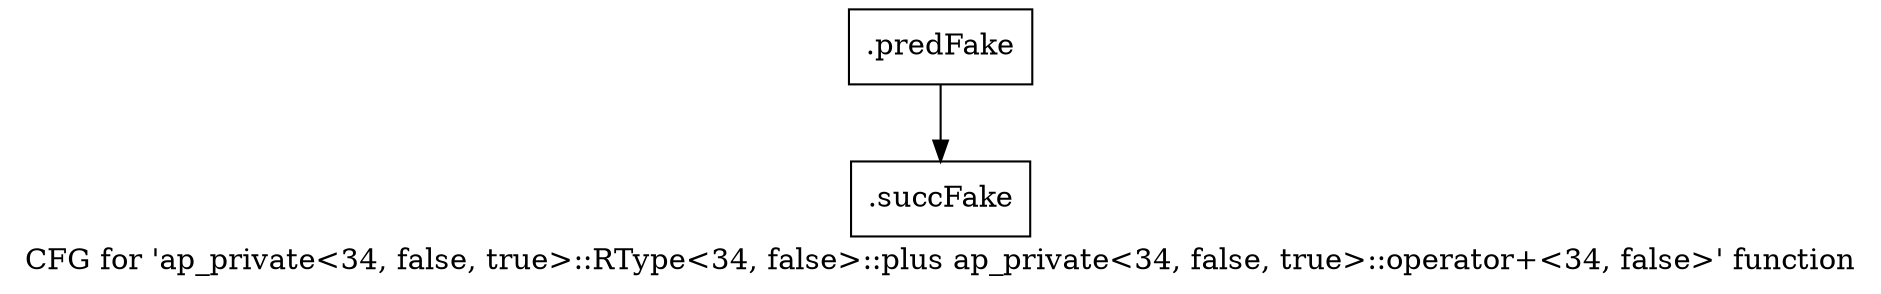 digraph "CFG for 'ap_private\<34, false, true\>::RType\<34, false\>::plus ap_private\<34, false, true\>::operator+\<34, false\>' function" {
	label="CFG for 'ap_private\<34, false, true\>::RType\<34, false\>::plus ap_private\<34, false, true\>::operator+\<34, false\>' function";

	Node0x5af9930 [shape=record,filename="",linenumber="",label="{.predFake}"];
	Node0x5af9930 -> Node0x60e49b0[ callList="" memoryops="" filename="/mnt/xilinx/Vitis_HLS/2021.2/include/etc/ap_private.h" execusionnum="720"];
	Node0x60e49b0 [shape=record,filename="/mnt/xilinx/Vitis_HLS/2021.2/include/etc/ap_private.h",linenumber="2133",label="{.succFake}"];
}
